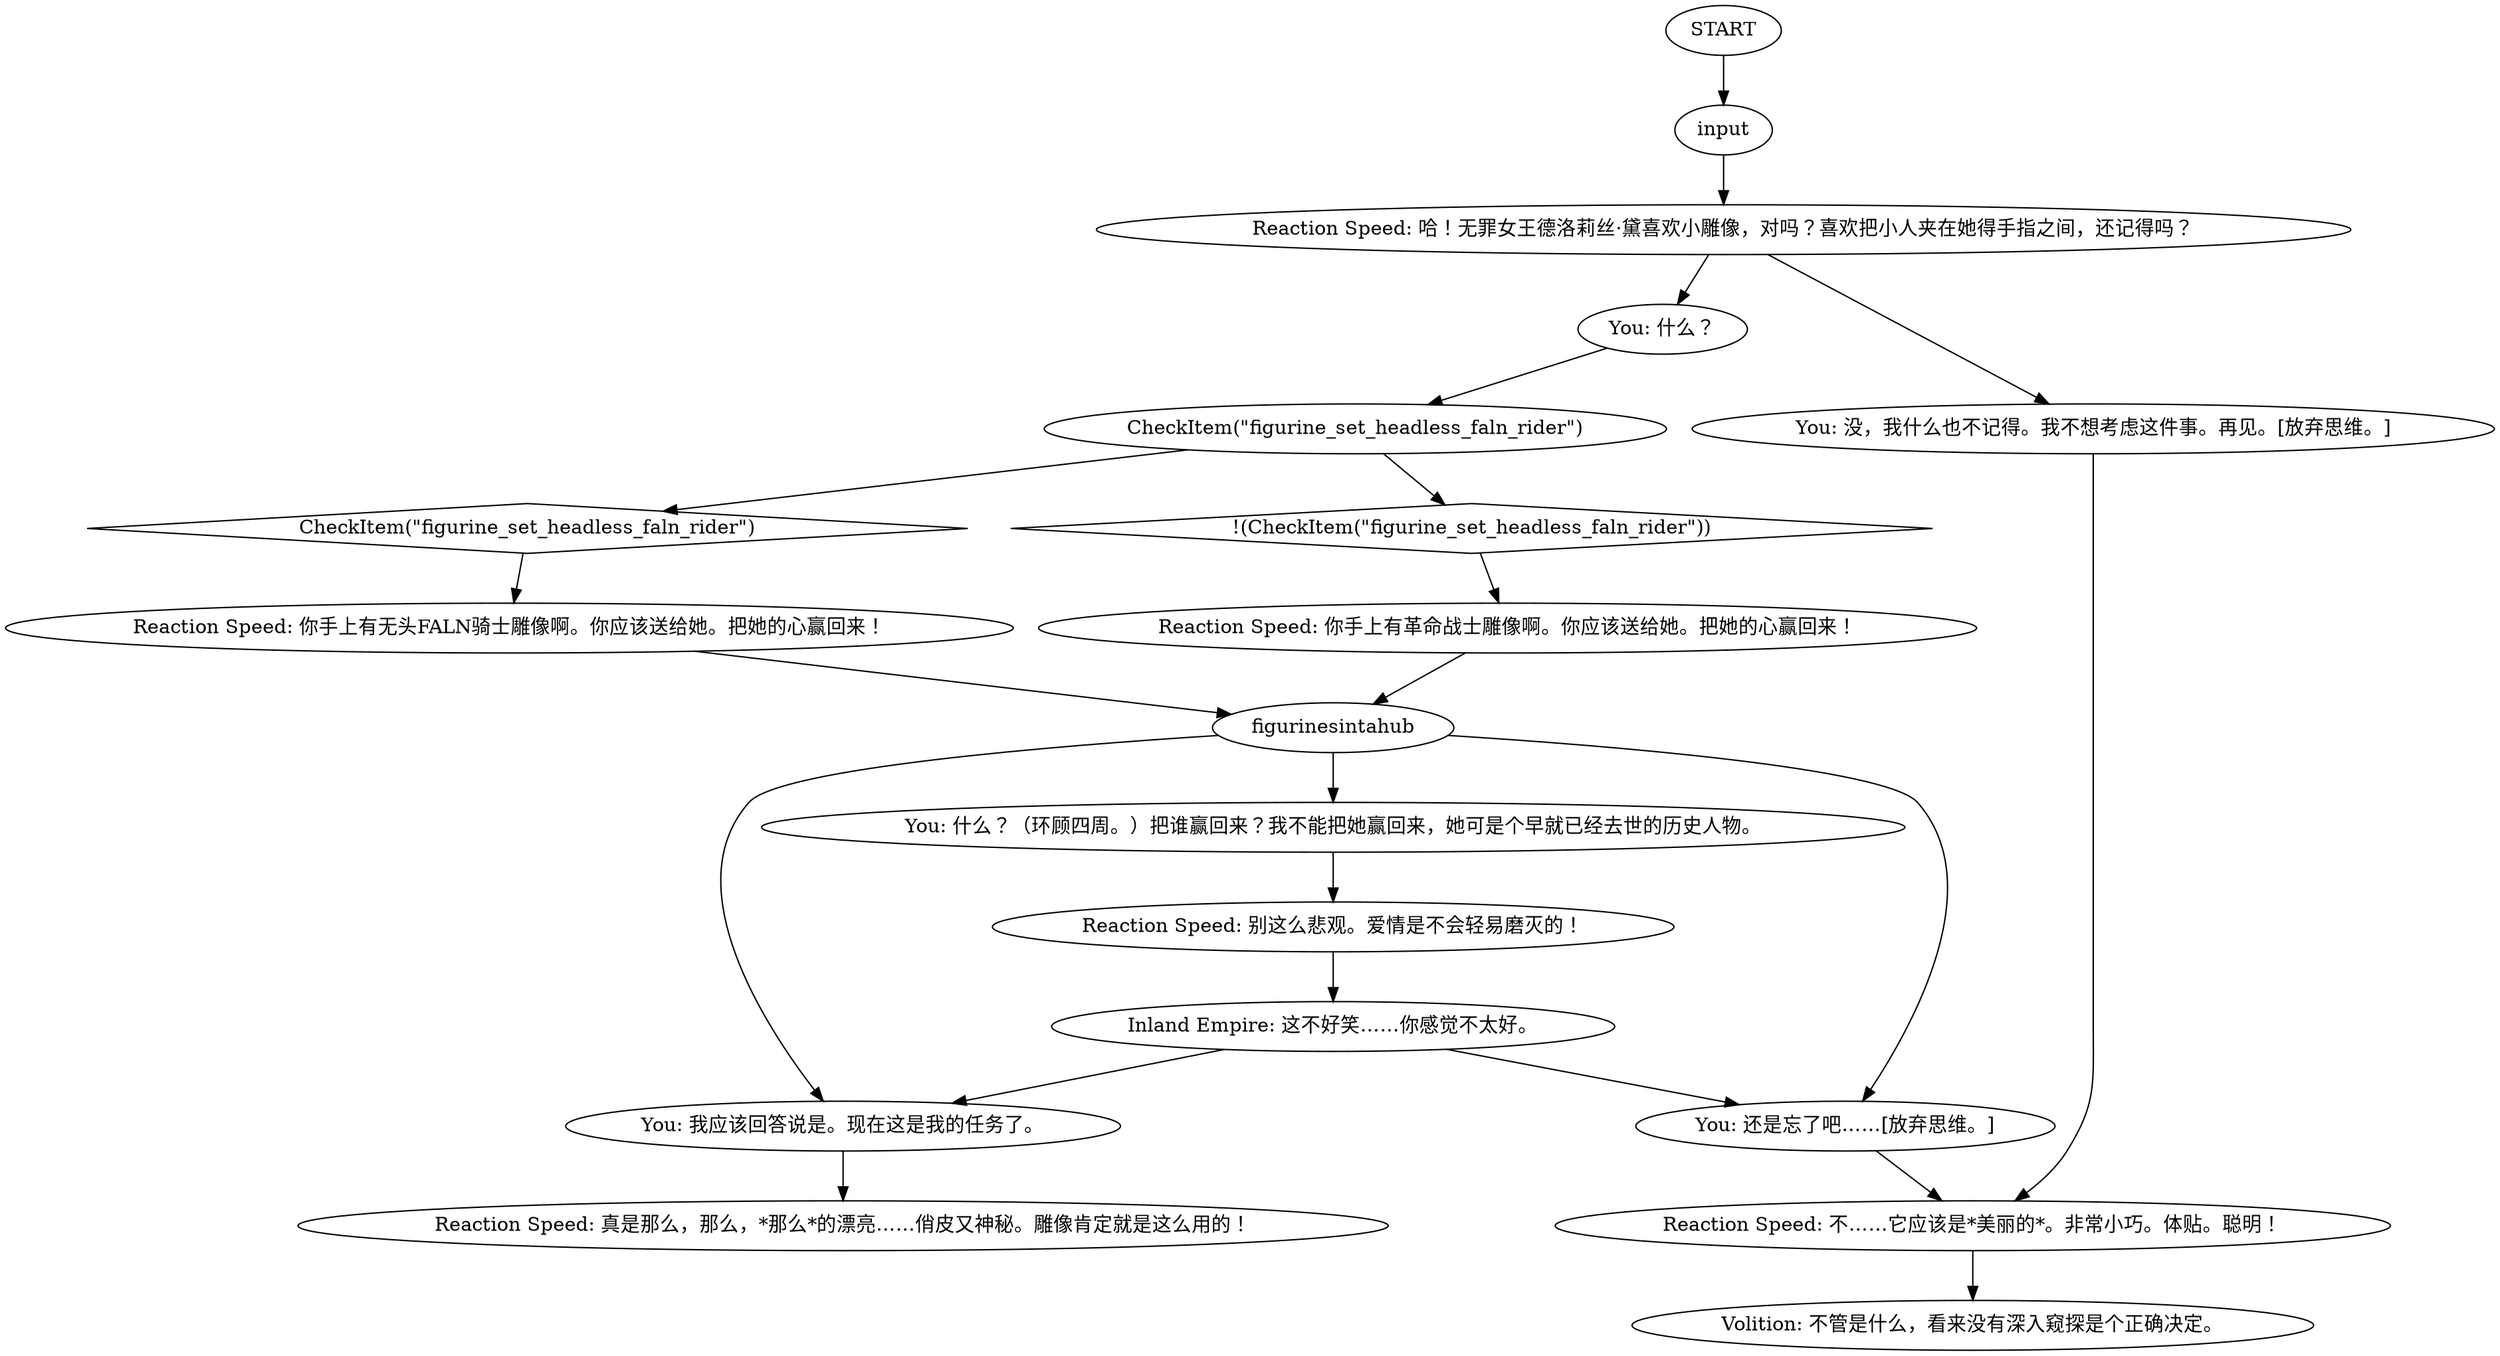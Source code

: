 # CHURCH ORB / figurine
# this pops up and tells you you should give dolores dei your figurine
# ==================================================
digraph G {
	  0 [label="START"];
	  1 [label="input"];
	  2 [label="Reaction Speed: 别这么悲观。爱情是不会轻易磨灭的！"];
	  3 [label="You: 我应该回答说是。现在这是我的任务了。"];
	  4 [label="You: 什么？（环顾四周。）把谁赢回来？我不能把她赢回来，她可是个早就已经去世的历史人物。"];
	  5 [label="You: 什么？"];
	  7 [label="You: 没，我什么也不记得。我不想考虑这件事。再见。[放弃思维。]"];
	  8 [label="figurinesintahub"];
	  9 [label="Reaction Speed: 哈！无罪女王德洛莉丝·黛喜欢小雕像，对吗？喜欢把小人夹在她得手指之间，还记得吗？"];
	  10 [label="Reaction Speed: 不……它应该是*美丽的*。非常小巧。体贴。聪明！"];
	  11 [label="You: 还是忘了吧……[放弃思维。]"];
	  12 [label="Volition: 不管是什么，看来没有深入窥探是个正确决定。"];
	  13 [label="Inland Empire: 这不好笑……你感觉不太好。"];
	  14 [label="Reaction Speed: 你手上有革命战士雕像啊。你应该送给她。把她的心赢回来！"];
	  15 [label="Reaction Speed: 真是那么，那么，*那么*的漂亮……俏皮又神秘。雕像肯定就是这么用的！"];
	  16 [label="CheckItem(\"figurine_set_headless_faln_rider\")"];
	  17 [label="CheckItem(\"figurine_set_headless_faln_rider\")", shape=diamond];
	  18 [label="!(CheckItem(\"figurine_set_headless_faln_rider\"))", shape=diamond];
	  19 [label="Reaction Speed: 你手上有无头FALN骑士雕像啊。你应该送给她。把她的心赢回来！"];
	  0 -> 1
	  1 -> 9
	  2 -> 13
	  3 -> 15
	  4 -> 2
	  5 -> 16
	  7 -> 10
	  8 -> 11
	  8 -> 3
	  8 -> 4
	  9 -> 5
	  9 -> 7
	  10 -> 12
	  11 -> 10
	  13 -> 11
	  13 -> 3
	  14 -> 8
	  16 -> 17
	  16 -> 18
	  17 -> 19
	  18 -> 14
	  19 -> 8
}

